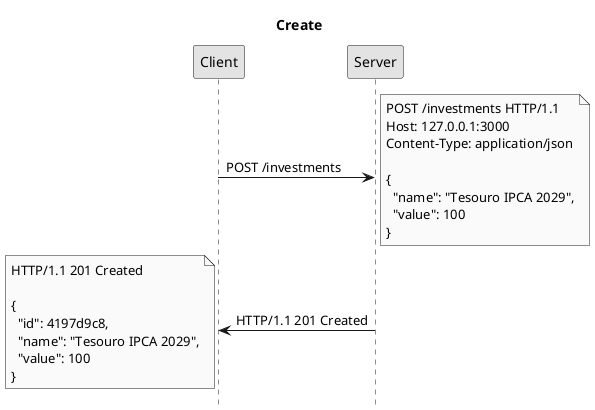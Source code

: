 @startuml
title Create
hide footbox
skinparam monochrome true

Client -> Server: POST /investments
note right: POST /investments HTTP/1.1\nHost: 127.0.0.1:3000\nContent-Type: application/json\n\n{\n  "name": "Tesouro IPCA 2029",\n  "value": 100\n}
Server -> Client: HTTP/1.1 201 Created
note left: HTTP/1.1 201 Created\n\n{\n  "id": 4197d9c8,\n  "name": "Tesouro IPCA 2029",\n  "value": 100\n}
@enduml
